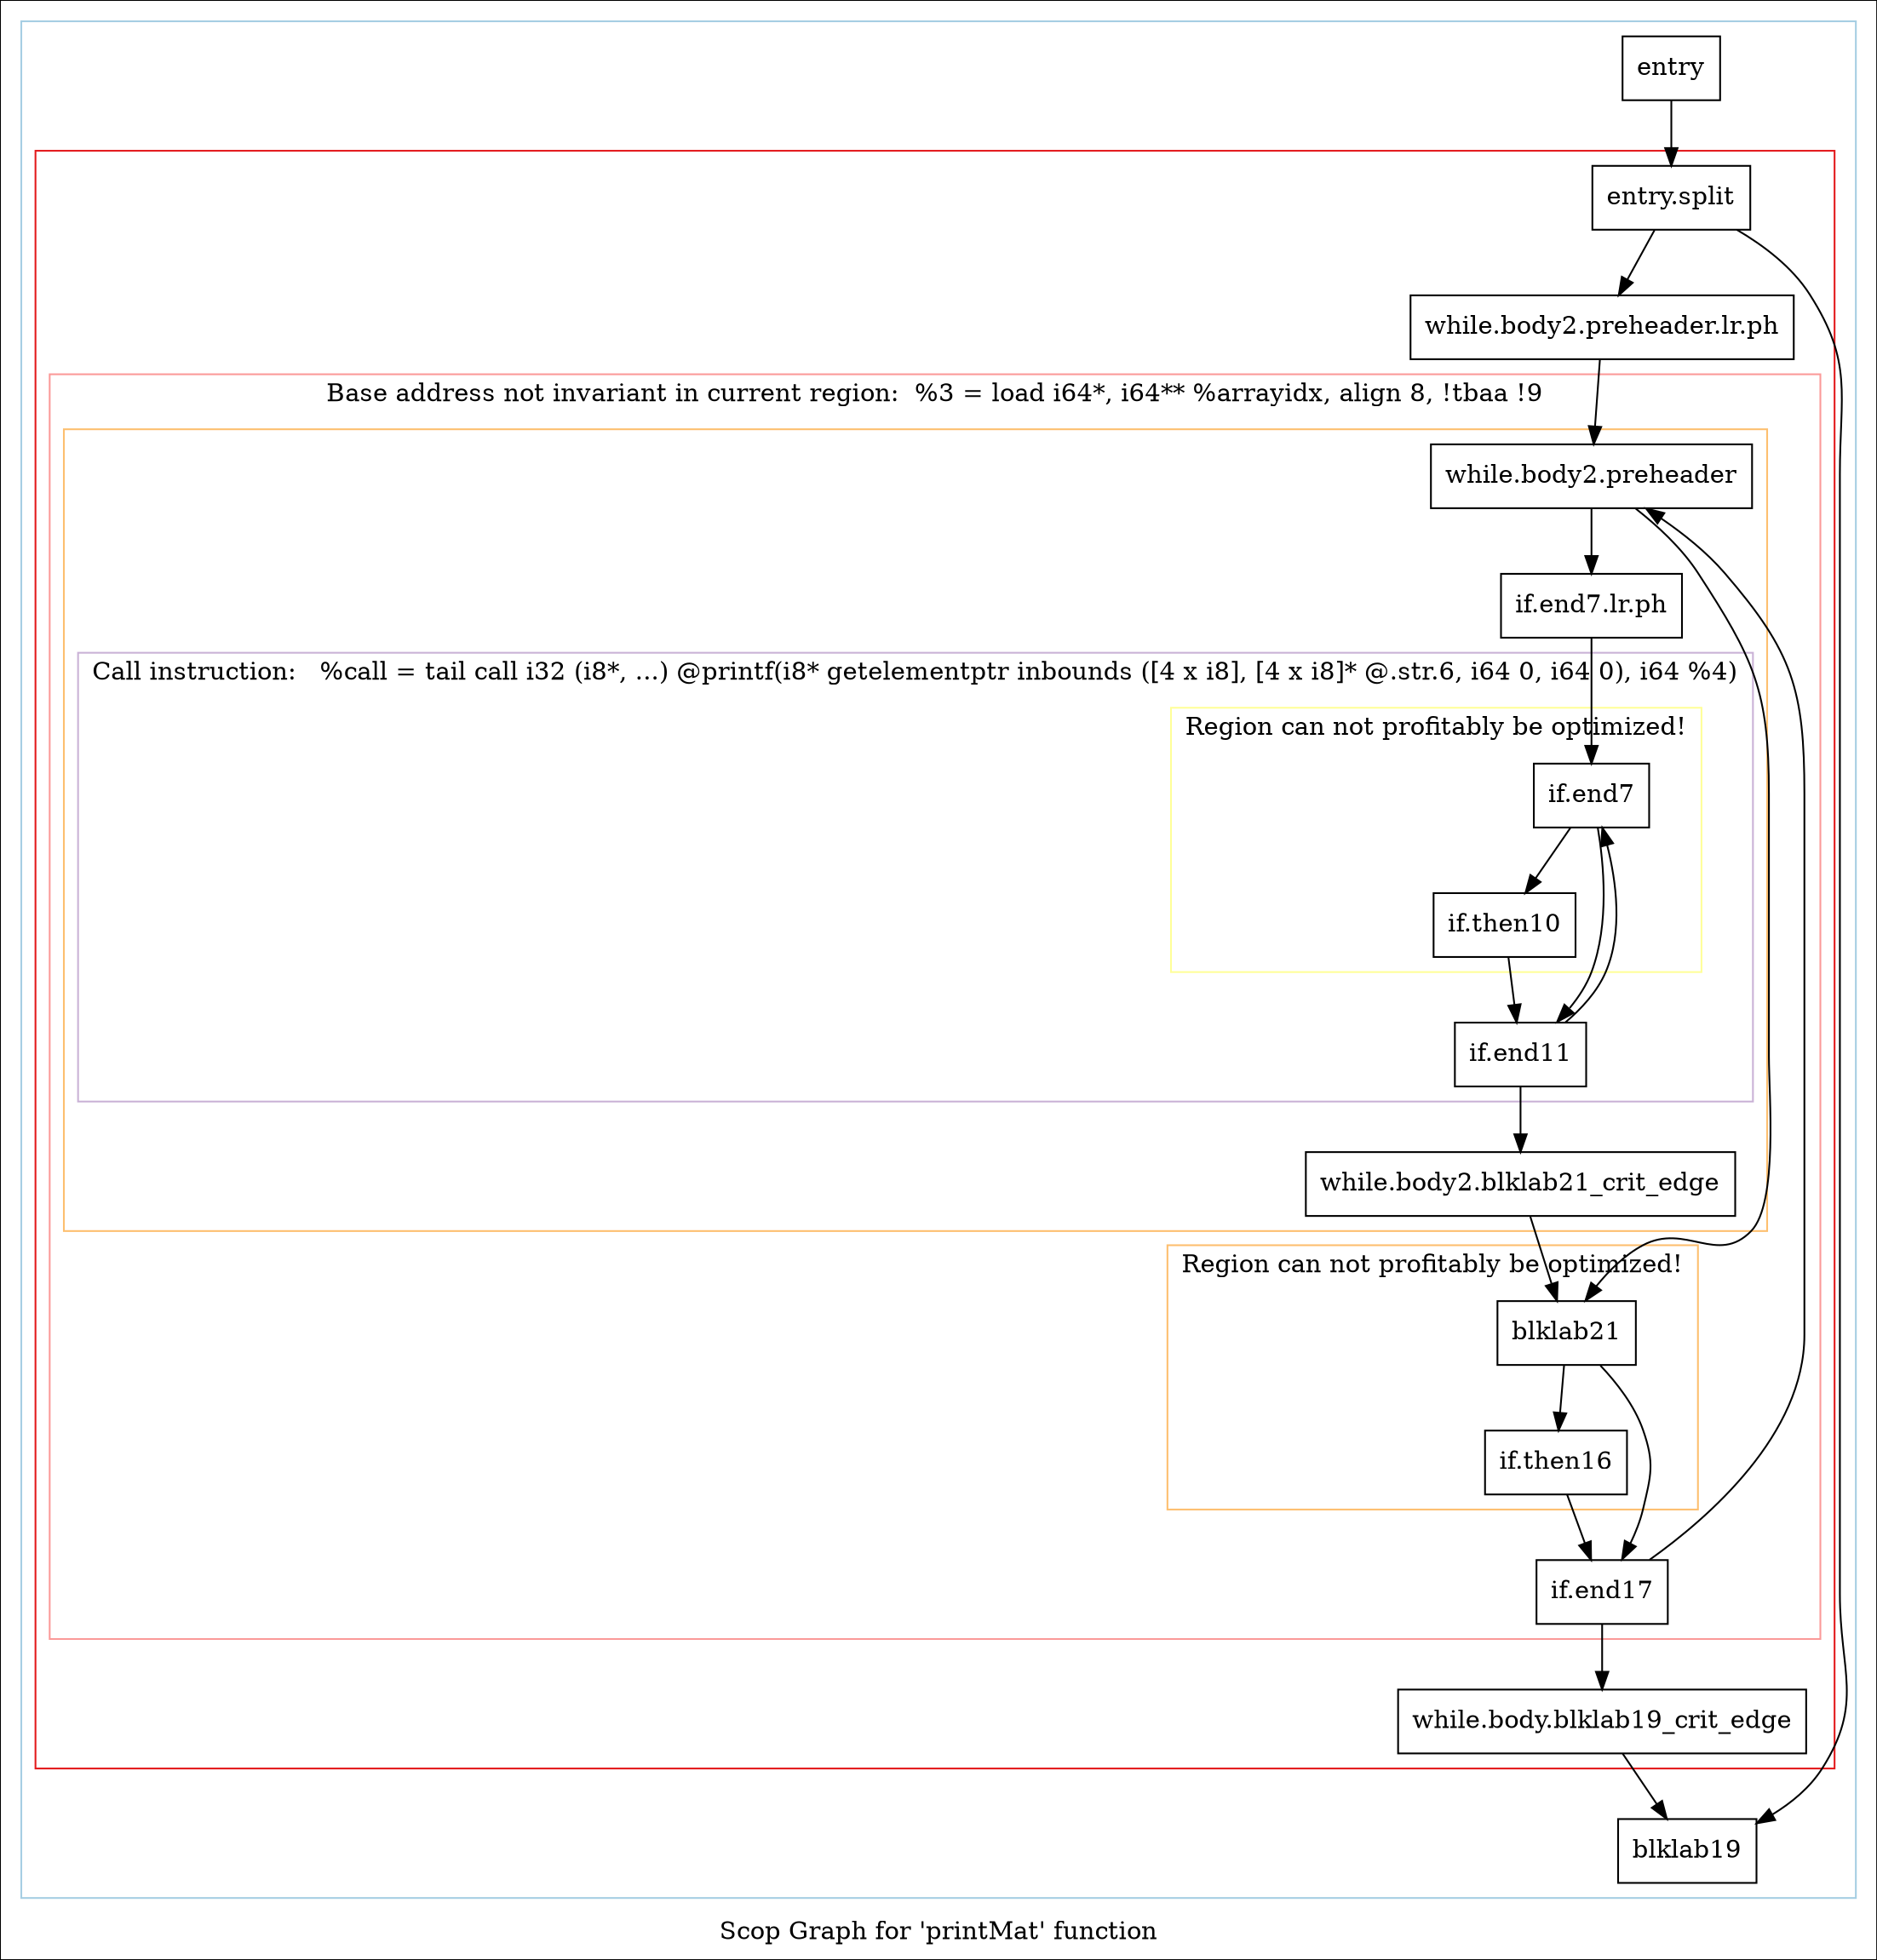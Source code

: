 digraph "Scop Graph for 'printMat' function" {
	label="Scop Graph for 'printMat' function";

	Node0x9a5d820 [shape=record,label="{entry}"];
	Node0x9a5d820 -> Node0x9a598d0;
	Node0x9a598d0 [shape=record,label="{entry.split}"];
	Node0x9a598d0 -> Node0x9a5d9a0;
	Node0x9a598d0 -> Node0x9a0ee60;
	Node0x9a5d9a0 [shape=record,label="{while.body2.preheader.lr.ph}"];
	Node0x9a5d9a0 -> Node0x9a1c4b0;
	Node0x9a1c4b0 [shape=record,label="{while.body2.preheader}"];
	Node0x9a1c4b0 -> Node0x9a5e760;
	Node0x9a1c4b0 -> Node0x9a5b690;
	Node0x9a5e760 [shape=record,label="{if.end7.lr.ph}"];
	Node0x9a5e760 -> Node0x9a5df70;
	Node0x9a5df70 [shape=record,label="{if.end7}"];
	Node0x9a5df70 -> Node0x99722b0;
	Node0x9a5df70 -> Node0x9a5c310;
	Node0x99722b0 [shape=record,label="{if.end11}"];
	Node0x99722b0 -> Node0x9a5df70[constraint=false];
	Node0x99722b0 -> Node0x9a5c370;
	Node0x9a5c370 [shape=record,label="{while.body2.blklab21_crit_edge}"];
	Node0x9a5c370 -> Node0x9a5b690;
	Node0x9a5b690 [shape=record,label="{blklab21}"];
	Node0x9a5b690 -> Node0x9a0ee30;
	Node0x9a5b690 -> Node0x9a1c480;
	Node0x9a0ee30 [shape=record,label="{if.then16}"];
	Node0x9a0ee30 -> Node0x9a1c480;
	Node0x9a1c480 [shape=record,label="{if.end17}"];
	Node0x9a1c480 -> Node0x9a1c4b0[constraint=false];
	Node0x9a1c480 -> Node0x9a217a0;
	Node0x9a217a0 [shape=record,label="{while.body.blklab19_crit_edge}"];
	Node0x9a217a0 -> Node0x9a0ee60;
	Node0x9a0ee60 [shape=record,label="{blklab19}"];
	Node0x9a5c310 [shape=record,label="{if.then10}"];
	Node0x9a5c310 -> Node0x99722b0;
	colorscheme = "paired12"
        subgraph cluster_0x99de550 {
          label = "";
          style = solid;
          color = 1
          subgraph cluster_0x9974ee0 {
            label = "";
            style = solid;
            color = 6
            subgraph cluster_0x9a5deb0 {
              label = "Base address not invariant in current region:  %3 = load i64*, i64** %arrayidx, align 8, !tbaa !9";
              style = solid;
              color = 5
              subgraph cluster_0x9a5bbe0 {
                label = "";
                style = solid;
                color = 7
                subgraph cluster_0x9a5b5d0 {
                  label = "Call instruction:   %call = tail call i32 (i8*, ...) @printf(i8* getelementptr inbounds ([4 x i8], [4 x i8]* @.str.6, i64 0, i64 0), i64 %4)";
                  style = solid;
                  color = 9
                  subgraph cluster_0x9a59c30 {
                    label = "Region can not profitably be optimized!";
                    style = solid;
                    color = 11
                    Node0x9a5df70;
                    Node0x9a5c310;
                  }
                  Node0x99722b0;
                }
                Node0x9a1c4b0;
                Node0x9a5e760;
                Node0x9a5c370;
              }
              subgraph cluster_0x9a1c400 {
                label = "Region can not profitably be optimized!";
                style = solid;
                color = 7
                Node0x9a5b690;
                Node0x9a0ee30;
              }
              Node0x9a1c480;
            }
            Node0x9a598d0;
            Node0x9a5d9a0;
            Node0x9a217a0;
          }
          Node0x9a5d820;
          Node0x9a0ee60;
        }
}
